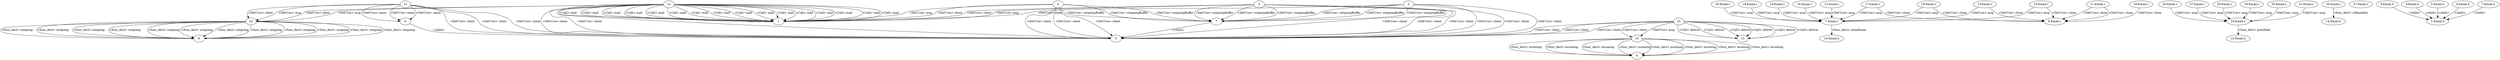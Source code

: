 digraph {
2 -> 5[label="<Def-Use> client"];
2 -> 5[label="<Def-Use> client"];
2 -> 1[label="<Def-Use> client"];
2 -> 5[label="<Def-Use> client"];
2 -> 7[label="<Def-Use> outgoingBuffer"];
2 -> 7[label="<Def-Use> outgoingBuffer"];
2 -> 7[label="<Def-Use> outgoingBuffer"];
3 -> 5[label="<Def-Use> client"];
3 -> 5[label="<Def-Use> client"];
3 -> 1[label="<Def-Use> client"];
3 -> 5[label="<Def-Use> client"];
3 -> 7[label="<Def-Use> outgoingBuffer"];
3 -> 7[label="<Def-Use> outgoingBuffer"];
3 -> 7[label="<Def-Use> outgoingBuffer"];
3 -> 1[label="<Def-Use> msg"];
4 -> 5[label="<Def-Use> client"];
4 -> 5[label="<Def-Use> client"];
4 -> 1[label="<Def-Use> client"];
4 -> 5[label="<Def-Use> client"];
4 -> 7[label="<Def-Use> outgoingBuffer"];
4 -> 7[label="<Def-Use> outgoingBuffer"];
4 -> 7[label="<Def-Use> outgoingBuffer"];
4 -> 1[label="<Def-Use> msg"];
11 -> 10[label="<Def-Use> msg"];
11 -> 5[label="<Def-Use> client"];
11 -> 5[label="<Def-Use> client"];
11 -> 10[label="<Def-Use> client"];
11 -> 5[label="<Def-Use> client"];
11 -> 6[label="<Def-Use> name"];
11 -> 6[label="<Def-Use> name"];
11 -> 6[label="<Def-Use> name"];
12 -> 1[label="<Call> mail"];
12 -> 1[label="<Call> mail"];
12 -> 1[label="<Call> mail"];
12 -> 1[label="<Call> mail"];
12 -> 5[label="<Def-Use> client"];
12 -> 5[label="<Def-Use> client"];
12 -> 10[label="<Def-Use> client"];
12 -> 5[label="<Def-Use> client"];
12 -> 10[label="<Def-Use> msg"];
15 -> 13[label="<Call> deliver"];
15 -> 13[label="<Call> deliver"];
15 -> 5[label="<Def-Use> client"];
15 -> 5[label="<Def-Use> client"];
15 -> 14[label="<Def-Use> client"];
15 -> 5[label="<Def-Use> client"];
15 -> 14[label="<Def-Use> msg"];
7 -> 5[label="<child>"];
6 -> 5[label="<child>"];
16 [label = "7-Email.c"];
17 [label = "9-Email.c"];
18 [label = "10-Email.c"];
18 -> 16[label="<Def-Use> msg"];
19 [label = "11-Email.c"];
19 -> 17[label="<Def-Use> clone"];
19 -> 17[label="<Def-Use> clone"];
20 [label = "12-Email.c"];
20 -> 16[label="<Def-Use> msg"];
21 [label = "13-Email.c"];
21 -> 17[label="<Def-Use> clone"];
21 -> 16[label="<Def-Use> msg"];
22 [label = "14-Email.c"];
22 -> 16[label="<Def-Use> msg"];
23 [label = "15-Email.c"];
23 -> 17[label="<Def-Use> clone"];
23 -> 16[label="<Def-Use> msg"];
24 [label = "16-Email.c"];
24 -> 16[label="<Def-Use> msg"];
25 [label = "17-Email.c"];
25 -> 17[label="<Def-Use> clone"];
25 -> 16[label="<Def-Use> msg"];
26 [label = "18-Email.c"];
26 -> 16[label="<Def-Use> msg"];
27 [label = "19-Email.c"];
27 -> 17[label="<Def-Use> clone"];
27 -> 16[label="<Def-Use> msg"];
28 [label = "20-Email.c"];
28 -> 17[label="<Def-Use> clone"];
29 [label = "24-Email.c"];
30 [label = "26-Email.c"];
30 -> 29[label="<Def-Use> msg"];
31 [label = "27-Email.c"];
31 -> 29[label="<Def-Use> msg"];
32 [label = "28-Email.c"];
32 -> 29[label="<Def-Use> msg"];
33 [label = "29-Email.c"];
33 -> 29[label="<Def-Use> msg"];
34 [label = "30-Email.c"];
34 -> 29[label="<Def-Use> msg"];
35 [label = "31-Email.c"];
35 -> 29[label="<Def-Use> msg"];
36 [label = "35-Email.c"];
37 [label = "37-Email.c"];
38 [label = "1-Email.h"];
39 [label = "3-Email.h"];
40 [label = "4-Email.h"];
41 [label = "5-Email.h"];
42 [label = "6-Email.h"];
43 [label = "7-Email.h"];
42 -> 38[label="<child>"];
41 -> 38[label="<child>"];
39 -> 38[label="<child>"];
43 -> 38[label="<child>"];
40 -> 38[label="<child>"];
44 [label = "10-Email.h"];
45 [label = "12-Email.h"];
46 [label = "14-Email.h"];
12 -> 1[label="<Call> mail"];
12 -> 1[label="<Call> mail"];
12 -> 1[label="<Call> mail"];
12 -> 1[label="<Call> mail"];
15 -> 13[label="<Call> deliver"];
15 -> 13[label="<Call> deliver"];
15 -> 13[label="<Call> deliver"];
15 -> 13[label="<Call> deliver"];
12 -> 1[label="<Call> mail"];
12 -> 1[label="<Call> mail"];
12 -> 1[label="<Call> mail"];
12 -> 1[label="<Call> mail"];
12 -> 1[label="<Call> mail"];
12 -> 1[label="<Call> mail"];
12 -> 1[label="<Call> mail"];
12 -> 1[label="<Call> mail"];
16 -> 44[label="<func_decl> cloneEmail"];
14 -> 9[label="<func_decl> incoming"];
14 -> 9[label="<func_decl> incoming"];
14 -> 9[label="<func_decl> incoming"];
14 -> 9[label="<func_decl> incoming"];
10 -> 8[label="<func_decl> outgoing"];
10 -> 8[label="<func_decl> outgoing"];
10 -> 8[label="<func_decl> outgoing"];
10 -> 8[label="<func_decl> outgoing"];
36 -> 46[label="<func_decl> isReadable"];
29 -> 45[label="<func_decl> printMail"];
14 -> 9[label="<func_decl> incoming"];
14 -> 9[label="<func_decl> incoming"];
14 -> 9[label="<func_decl> incoming"];
14 -> 9[label="<func_decl> incoming"];
10 -> 8[label="<func_decl> outgoing"];
10 -> 8[label="<func_decl> outgoing"];
10 -> 8[label="<func_decl> outgoing"];
10 -> 8[label="<func_decl> outgoing"];
10 -> 8[label="<func_decl> outgoing"];
10 -> 8[label="<func_decl> outgoing"];
10 -> 8[label="<func_decl> outgoing"];
10 -> 8[label="<func_decl> outgoing"];
}